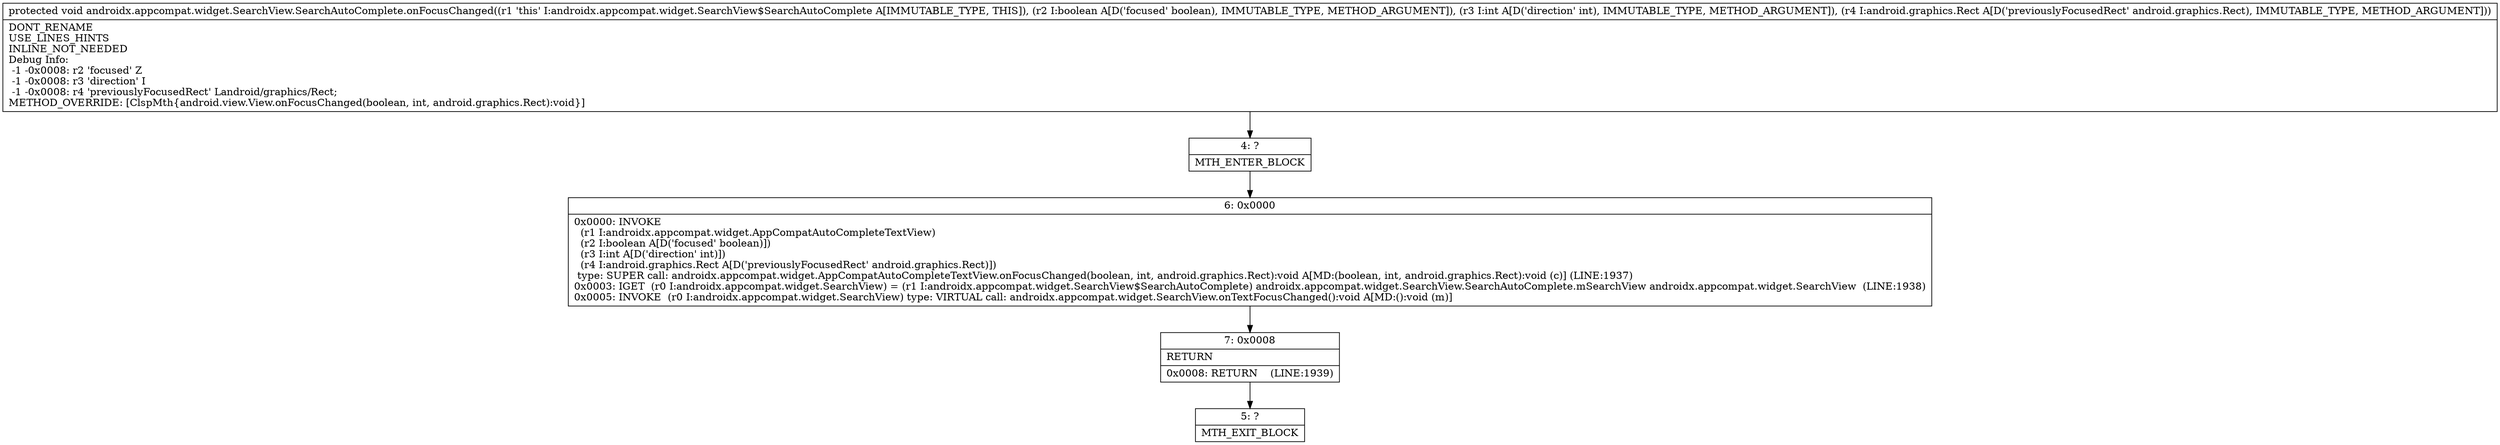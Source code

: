 digraph "CFG forandroidx.appcompat.widget.SearchView.SearchAutoComplete.onFocusChanged(ZILandroid\/graphics\/Rect;)V" {
Node_4 [shape=record,label="{4\:\ ?|MTH_ENTER_BLOCK\l}"];
Node_6 [shape=record,label="{6\:\ 0x0000|0x0000: INVOKE  \l  (r1 I:androidx.appcompat.widget.AppCompatAutoCompleteTextView)\l  (r2 I:boolean A[D('focused' boolean)])\l  (r3 I:int A[D('direction' int)])\l  (r4 I:android.graphics.Rect A[D('previouslyFocusedRect' android.graphics.Rect)])\l type: SUPER call: androidx.appcompat.widget.AppCompatAutoCompleteTextView.onFocusChanged(boolean, int, android.graphics.Rect):void A[MD:(boolean, int, android.graphics.Rect):void (c)] (LINE:1937)\l0x0003: IGET  (r0 I:androidx.appcompat.widget.SearchView) = (r1 I:androidx.appcompat.widget.SearchView$SearchAutoComplete) androidx.appcompat.widget.SearchView.SearchAutoComplete.mSearchView androidx.appcompat.widget.SearchView  (LINE:1938)\l0x0005: INVOKE  (r0 I:androidx.appcompat.widget.SearchView) type: VIRTUAL call: androidx.appcompat.widget.SearchView.onTextFocusChanged():void A[MD:():void (m)]\l}"];
Node_7 [shape=record,label="{7\:\ 0x0008|RETURN\l|0x0008: RETURN    (LINE:1939)\l}"];
Node_5 [shape=record,label="{5\:\ ?|MTH_EXIT_BLOCK\l}"];
MethodNode[shape=record,label="{protected void androidx.appcompat.widget.SearchView.SearchAutoComplete.onFocusChanged((r1 'this' I:androidx.appcompat.widget.SearchView$SearchAutoComplete A[IMMUTABLE_TYPE, THIS]), (r2 I:boolean A[D('focused' boolean), IMMUTABLE_TYPE, METHOD_ARGUMENT]), (r3 I:int A[D('direction' int), IMMUTABLE_TYPE, METHOD_ARGUMENT]), (r4 I:android.graphics.Rect A[D('previouslyFocusedRect' android.graphics.Rect), IMMUTABLE_TYPE, METHOD_ARGUMENT]))  | DONT_RENAME\lUSE_LINES_HINTS\lINLINE_NOT_NEEDED\lDebug Info:\l  \-1 \-0x0008: r2 'focused' Z\l  \-1 \-0x0008: r3 'direction' I\l  \-1 \-0x0008: r4 'previouslyFocusedRect' Landroid\/graphics\/Rect;\lMETHOD_OVERRIDE: [ClspMth\{android.view.View.onFocusChanged(boolean, int, android.graphics.Rect):void\}]\l}"];
MethodNode -> Node_4;Node_4 -> Node_6;
Node_6 -> Node_7;
Node_7 -> Node_5;
}


